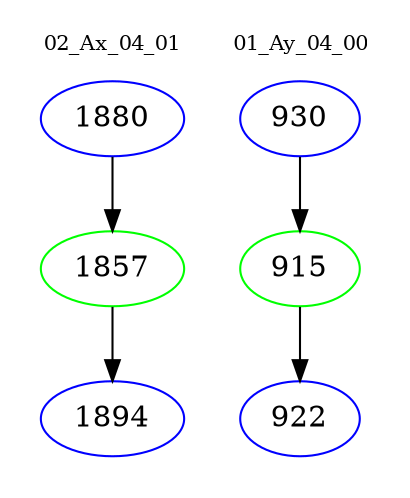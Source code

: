 digraph{
subgraph cluster_0 {
color = white
label = "02_Ax_04_01";
fontsize=10;
T0_1880 [label="1880", color="blue"]
T0_1880 -> T0_1857 [color="black"]
T0_1857 [label="1857", color="green"]
T0_1857 -> T0_1894 [color="black"]
T0_1894 [label="1894", color="blue"]
}
subgraph cluster_1 {
color = white
label = "01_Ay_04_00";
fontsize=10;
T1_930 [label="930", color="blue"]
T1_930 -> T1_915 [color="black"]
T1_915 [label="915", color="green"]
T1_915 -> T1_922 [color="black"]
T1_922 [label="922", color="blue"]
}
}
